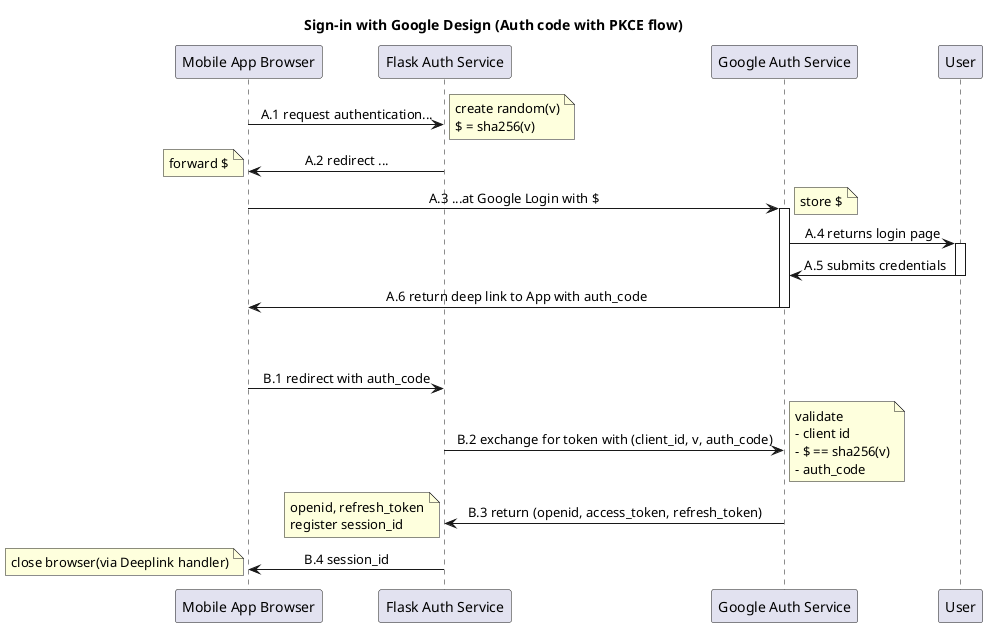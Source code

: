 @startuml
skinparam SequenceMessageAlignment center

title Sign-in with Google Design (Auth code with PKCE flow)
"Mobile App Browser" -> "Flask Auth Service" : A.1 request authentication...
note right
create random(v)
$ = sha256(v)
end note
"Mobile App Browser" <- "Flask Auth Service" : A.2 redirect ...
note left: forward $

"Mobile App Browser" -> "Google Auth Service": A.3 ...at Google Login with $
note right: store $
activate "Google Auth Service"
"User" <- "Google Auth Service": A.4 returns login page
activate "User"
"User" -> "Google Auth Service": A.5 submits credentials
deactivate "User"
"Mobile App Browser" <- "Google Auth Service" : A.6 return deep link to App with auth_code
deactivate "Google Auth Service"
|||
|||
"Mobile App Browser" -> "Flask Auth Service" : B.1 redirect with auth_code
"Flask Auth Service" -> "Google Auth Service": B.2 exchange for token with (client_id, v, auth_code)
note right
    validate 
    - client id
    - $ == sha256(v)
    - auth_code
end note
"Google Auth Service" -> "Flask Auth Service": B.3 return (openid, access_token, refresh_token)
note left
    openid, refresh_token
    register session_id
end note
"Flask Auth Service" -> "Mobile App Browser": B.4 session_id
note left
close browser(via Deeplink handler)
end note

@enduml